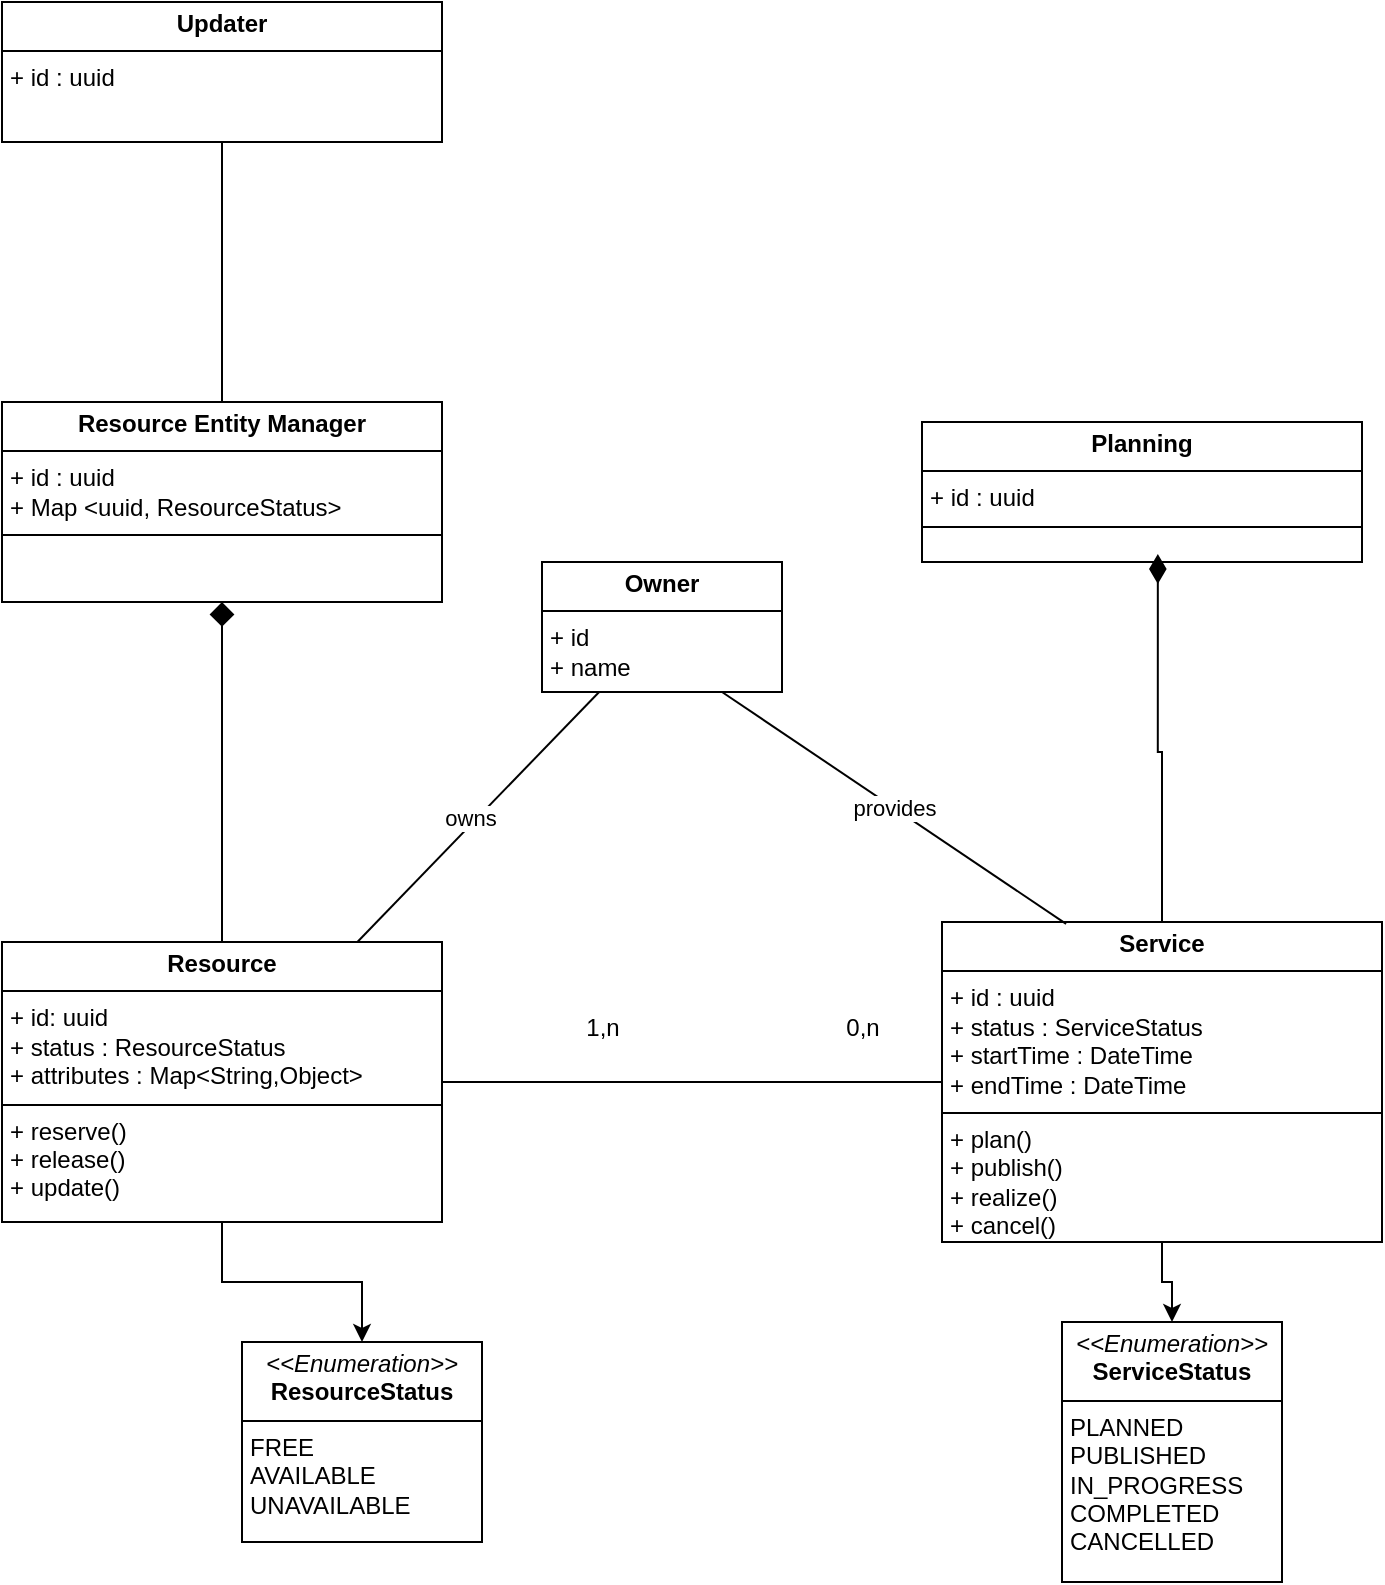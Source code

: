 <?xml version="1.0" encoding="UTF-8"?>
<mxfile version="26.0.2">
  <diagram id="CMmS5HB2HpZhKYfyMOf1" name="ClassTechnique">
    <mxGraphModel dx="1261" dy="655" grid="1" gridSize="10" guides="1" tooltips="1" connect="1" arrows="1" fold="1" page="1" pageScale="1" pageWidth="827" pageHeight="1169" math="0" shadow="0">
      <root>
        <mxCell id="0" />
        <mxCell id="1" parent="0" />
        <mxCell id="hfWuAYVdRMKQXp8d_ivd-12" style="edgeStyle=orthogonalEdgeStyle;rounded=0;orthogonalLoop=1;jettySize=auto;html=1;exitX=0.5;exitY=1;exitDx=0;exitDy=0;entryX=0.5;entryY=0;entryDx=0;entryDy=0;" parent="1" source="hfWuAYVdRMKQXp8d_ivd-14" target="hfWuAYVdRMKQXp8d_ivd-17" edge="1">
          <mxGeometry relative="1" as="geometry" />
        </mxCell>
        <mxCell id="hfWuAYVdRMKQXp8d_ivd-13" style="edgeStyle=orthogonalEdgeStyle;rounded=0;orthogonalLoop=1;jettySize=auto;html=1;exitX=1;exitY=0.5;exitDx=0;exitDy=0;endArrow=none;endFill=0;" parent="1" source="hfWuAYVdRMKQXp8d_ivd-14" target="hfWuAYVdRMKQXp8d_ivd-16" edge="1">
          <mxGeometry relative="1" as="geometry" />
        </mxCell>
        <mxCell id="hfWuAYVdRMKQXp8d_ivd-14" value="&lt;p style=&quot;margin:0px;margin-top:4px;text-align:center;&quot;&gt;&lt;b&gt;Resource&lt;/b&gt;&lt;/p&gt;&lt;hr size=&quot;1&quot; style=&quot;border-style:solid;&quot;&gt;&lt;p style=&quot;margin:0px;margin-left:4px;&quot;&gt;+ id: uuid&lt;/p&gt;&lt;p style=&quot;margin:0px;margin-left:4px;&quot;&gt;+ status : ResourceStatus&amp;nbsp;&lt;/p&gt;&lt;p style=&quot;margin:0px;margin-left:4px;&quot;&gt;+ attributes : Map&amp;lt;String,Object&amp;gt;&lt;span style=&quot;background-color: initial;&quot;&gt;&amp;nbsp;&lt;/span&gt;&lt;/p&gt;&lt;hr size=&quot;1&quot; style=&quot;border-style:solid;&quot;&gt;&lt;p style=&quot;margin:0px;margin-left:4px;&quot;&gt;+&amp;nbsp;&lt;span style=&quot;background-color: initial;&quot;&gt;reserve()&lt;/span&gt;&lt;/p&gt;&lt;p style=&quot;margin:0px;margin-left:4px;&quot;&gt;+ release()&lt;/p&gt;&lt;p style=&quot;margin:0px;margin-left:4px;&quot;&gt;+ update()&lt;/p&gt;" style="verticalAlign=top;align=left;overflow=fill;html=1;whiteSpace=wrap;rounded=0;" parent="1" vertex="1">
          <mxGeometry x="60" y="560" width="220" height="140" as="geometry" />
        </mxCell>
        <mxCell id="hfWuAYVdRMKQXp8d_ivd-15" style="edgeStyle=orthogonalEdgeStyle;rounded=0;orthogonalLoop=1;jettySize=auto;html=1;exitX=0.5;exitY=1;exitDx=0;exitDy=0;entryX=0.5;entryY=0;entryDx=0;entryDy=0;" parent="1" source="hfWuAYVdRMKQXp8d_ivd-16" target="hfWuAYVdRMKQXp8d_ivd-18" edge="1">
          <mxGeometry relative="1" as="geometry" />
        </mxCell>
        <mxCell id="hfWuAYVdRMKQXp8d_ivd-16" value="&lt;p style=&quot;margin:0px;margin-top:4px;text-align:center;&quot;&gt;&lt;b&gt;Service&lt;/b&gt;&lt;/p&gt;&lt;hr size=&quot;1&quot; style=&quot;border-style:solid;&quot;&gt;&lt;p style=&quot;margin:0px;margin-left:4px;&quot;&gt;+&amp;nbsp;&lt;span style=&quot;background-color: initial;&quot;&gt;id : uuid&lt;/span&gt;&lt;/p&gt;&lt;p style=&quot;margin:0px;margin-left:4px;&quot;&gt;+ status :&amp;nbsp;ServiceStatus&lt;/p&gt;&lt;p style=&quot;margin:0px;margin-left:4px;&quot;&gt;+ startTime :&amp;nbsp;&lt;span style=&quot;background-color: initial;&quot;&gt;DateTime&lt;/span&gt;&lt;/p&gt;&lt;p style=&quot;margin:0px;margin-left:4px;&quot;&gt;+ endTime :&amp;nbsp;&lt;span style=&quot;background-color: initial;&quot;&gt;DateTime&lt;/span&gt;&lt;/p&gt;&lt;hr size=&quot;1&quot; style=&quot;border-style:solid;&quot;&gt;&lt;p style=&quot;margin:0px;margin-left:4px;&quot;&gt;+ plan()&lt;/p&gt;&lt;p style=&quot;margin:0px;margin-left:4px;&quot;&gt;+ publish()&lt;/p&gt;&lt;p style=&quot;margin:0px;margin-left:4px;&quot;&gt;+ realize()&lt;/p&gt;&lt;p style=&quot;margin:0px;margin-left:4px;&quot;&gt;+ cancel()&lt;/p&gt;" style="verticalAlign=top;align=left;overflow=fill;html=1;whiteSpace=wrap;rounded=0;" parent="1" vertex="1">
          <mxGeometry x="530" y="550" width="220" height="160" as="geometry" />
        </mxCell>
        <mxCell id="hfWuAYVdRMKQXp8d_ivd-17" value="&lt;p style=&quot;margin:0px;margin-top:4px;text-align:center;&quot;&gt;&lt;i&gt;&amp;lt;&amp;lt;Enumeration&amp;gt;&amp;gt;&lt;/i&gt;&lt;br&gt;&lt;b&gt;ResourceStatus&lt;/b&gt;&lt;/p&gt;&lt;hr size=&quot;1&quot; style=&quot;border-style:solid;&quot;&gt;&lt;p style=&quot;margin:0px;margin-left:4px;&quot;&gt;FREE&lt;/p&gt;&lt;p style=&quot;margin:0px;margin-left:4px;&quot;&gt;AVAILABLE&lt;/p&gt;&lt;p style=&quot;margin:0px;margin-left:4px;&quot;&gt;&lt;span style=&quot;background-color: initial;&quot;&gt;UNAVAILABLE&lt;/span&gt;&lt;/p&gt;&lt;p style=&quot;margin:0px;margin-left:4px;&quot;&gt;&lt;br&gt;&lt;/p&gt;" style="verticalAlign=top;align=left;overflow=fill;html=1;whiteSpace=wrap;rounded=0;" parent="1" vertex="1">
          <mxGeometry x="180" y="760" width="120" height="100" as="geometry" />
        </mxCell>
        <mxCell id="hfWuAYVdRMKQXp8d_ivd-18" value="&lt;p style=&quot;margin:0px;margin-top:4px;text-align:center;&quot;&gt;&lt;i&gt;&amp;lt;&amp;lt;Enumeration&amp;gt;&amp;gt;&lt;/i&gt;&lt;br&gt;&lt;b&gt;ServiceStatus&lt;/b&gt;&lt;/p&gt;&lt;hr size=&quot;1&quot; style=&quot;border-style:solid;&quot;&gt;&lt;p style=&quot;margin: 0px 0px 0px 4px;&quot;&gt;PLANNED&lt;/p&gt;&lt;p style=&quot;margin: 0px 0px 0px 4px;&quot;&gt;PUBLISHED&lt;/p&gt;&lt;p style=&quot;margin: 0px 0px 0px 4px;&quot;&gt;IN_PROGRESS&lt;/p&gt;&lt;p style=&quot;margin: 0px 0px 0px 4px;&quot;&gt;COMPLETED&lt;/p&gt;&lt;p style=&quot;margin: 0px 0px 0px 4px;&quot;&gt;CANCELLED&lt;/p&gt;&lt;p style=&quot;margin:0px;margin-left:4px;&quot;&gt;&lt;br&gt;&lt;/p&gt;" style="verticalAlign=top;align=left;overflow=fill;html=1;whiteSpace=wrap;rounded=0;" parent="1" vertex="1">
          <mxGeometry x="590" y="750" width="110" height="130" as="geometry" />
        </mxCell>
        <mxCell id="hfWuAYVdRMKQXp8d_ivd-19" style="rounded=0;orthogonalLoop=1;jettySize=auto;html=1;endArrow=none;endFill=0;" parent="1" source="hfWuAYVdRMKQXp8d_ivd-20" target="hfWuAYVdRMKQXp8d_ivd-14" edge="1">
          <mxGeometry relative="1" as="geometry" />
        </mxCell>
        <mxCell id="IaC5Q2AC5j1MylErtVJd-1" value="owns" style="edgeLabel;html=1;align=center;verticalAlign=middle;resizable=0;points=[];" parent="hfWuAYVdRMKQXp8d_ivd-19" vertex="1" connectable="0">
          <mxGeometry x="0.041" y="-3" relative="1" as="geometry">
            <mxPoint as="offset" />
          </mxGeometry>
        </mxCell>
        <mxCell id="hfWuAYVdRMKQXp8d_ivd-20" value="&lt;p style=&quot;margin:0px;margin-top:4px;text-align:center;&quot;&gt;&lt;b&gt;Owner&lt;/b&gt;&lt;/p&gt;&lt;hr size=&quot;1&quot; style=&quot;border-style:solid;&quot;&gt;&lt;p style=&quot;margin:0px;margin-left:4px;&quot;&gt;+ id&lt;/p&gt;&lt;p style=&quot;margin:0px;margin-left:4px;&quot;&gt;+ name&lt;/p&gt;" style="verticalAlign=top;align=left;overflow=fill;html=1;whiteSpace=wrap;rounded=0;" parent="1" vertex="1">
          <mxGeometry x="330" y="370" width="120" height="65" as="geometry" />
        </mxCell>
        <mxCell id="hfWuAYVdRMKQXp8d_ivd-21" value="0,n" style="text;html=1;align=center;verticalAlign=middle;resizable=0;points=[];autosize=1;strokeColor=none;fillColor=none;rounded=0;" parent="1" vertex="1">
          <mxGeometry x="470" y="588" width="40" height="30" as="geometry" />
        </mxCell>
        <mxCell id="hfWuAYVdRMKQXp8d_ivd-22" value="1,n" style="text;html=1;align=center;verticalAlign=middle;resizable=0;points=[];autosize=1;strokeColor=none;fillColor=none;rounded=0;" parent="1" vertex="1">
          <mxGeometry x="340" y="588" width="40" height="30" as="geometry" />
        </mxCell>
        <mxCell id="hfWuAYVdRMKQXp8d_ivd-25" value="&lt;p style=&quot;margin:0px;margin-top:4px;text-align:center;&quot;&gt;&lt;b&gt;Planning&lt;/b&gt;&lt;/p&gt;&lt;hr size=&quot;1&quot; style=&quot;border-style:solid;&quot;&gt;&lt;p style=&quot;margin:0px;margin-left:4px;&quot;&gt;+&amp;nbsp;&lt;span style=&quot;background-color: initial;&quot;&gt;id : uuid&lt;/span&gt;&lt;/p&gt;&lt;hr size=&quot;1&quot; style=&quot;border-style:solid;&quot;&gt;&lt;p style=&quot;margin:0px;margin-left:4px;&quot;&gt;&lt;br&gt;&lt;/p&gt;" style="verticalAlign=top;align=left;overflow=fill;html=1;whiteSpace=wrap;rounded=0;" parent="1" vertex="1">
          <mxGeometry x="520" y="300" width="220" height="70" as="geometry" />
        </mxCell>
        <mxCell id="hfWuAYVdRMKQXp8d_ivd-26" style="edgeStyle=orthogonalEdgeStyle;rounded=0;orthogonalLoop=1;jettySize=auto;html=1;exitX=0.5;exitY=0;exitDx=0;exitDy=0;endArrow=diamondThin;endFill=1;endSize=12;entryX=0.536;entryY=0.943;entryDx=0;entryDy=0;entryPerimeter=0;" parent="1" source="hfWuAYVdRMKQXp8d_ivd-16" target="hfWuAYVdRMKQXp8d_ivd-25" edge="1">
          <mxGeometry relative="1" as="geometry">
            <mxPoint x="460" y="254" as="targetPoint" />
          </mxGeometry>
        </mxCell>
        <mxCell id="_E3gfASY5r0AdtFUh_9k-1" value="&lt;p style=&quot;margin:0px;margin-top:4px;text-align:center;&quot;&gt;&lt;b&gt;Resource Entity Manager&lt;/b&gt;&lt;/p&gt;&lt;hr size=&quot;1&quot; style=&quot;border-style:solid;&quot;&gt;&lt;p style=&quot;margin:0px;margin-left:4px;&quot;&gt;+&amp;nbsp;&lt;span style=&quot;background-color: initial;&quot;&gt;id : uuid&lt;/span&gt;&lt;/p&gt;&lt;p style=&quot;margin:0px;margin-left:4px;&quot;&gt;&lt;span style=&quot;background-color: initial;&quot;&gt;+ Map &amp;lt;uuid, ResourceStatus&amp;gt;&lt;/span&gt;&lt;/p&gt;&lt;hr size=&quot;1&quot; style=&quot;border-style:solid;&quot;&gt;&lt;p style=&quot;margin:0px;margin-left:4px;&quot;&gt;&lt;br&gt;&lt;/p&gt;" style="verticalAlign=top;align=left;overflow=fill;html=1;whiteSpace=wrap;rounded=0;" parent="1" vertex="1">
          <mxGeometry x="60" y="290" width="220" height="100" as="geometry" />
        </mxCell>
        <mxCell id="_E3gfASY5r0AdtFUh_9k-2" value="&lt;p style=&quot;margin:0px;margin-top:4px;text-align:center;&quot;&gt;&lt;b&gt;Updater&lt;/b&gt;&lt;/p&gt;&lt;hr size=&quot;1&quot; style=&quot;border-style:solid;&quot;&gt;&lt;p style=&quot;margin:0px;margin-left:4px;&quot;&gt;+&amp;nbsp;&lt;span style=&quot;background-color: initial;&quot;&gt;id : uuid&lt;/span&gt;&lt;/p&gt;&lt;p style=&quot;margin:0px;margin-left:4px;&quot;&gt;&lt;br&gt;&lt;/p&gt;" style="verticalAlign=top;align=left;overflow=fill;html=1;whiteSpace=wrap;rounded=0;" parent="1" vertex="1">
          <mxGeometry x="60" y="90" width="220" height="70" as="geometry" />
        </mxCell>
        <mxCell id="_E3gfASY5r0AdtFUh_9k-4" value="" style="endArrow=diamond;html=1;rounded=0;entryX=0.5;entryY=1;entryDx=0;entryDy=0;exitX=0.5;exitY=0;exitDx=0;exitDy=0;endFill=1;endSize=10;" parent="1" source="hfWuAYVdRMKQXp8d_ivd-14" target="_E3gfASY5r0AdtFUh_9k-1" edge="1">
          <mxGeometry width="50" height="50" relative="1" as="geometry">
            <mxPoint x="250" y="480" as="sourcePoint" />
            <mxPoint x="300" y="430" as="targetPoint" />
            <Array as="points">
              <mxPoint x="170" y="460" />
            </Array>
          </mxGeometry>
        </mxCell>
        <mxCell id="_E3gfASY5r0AdtFUh_9k-5" value="" style="endArrow=none;html=1;rounded=0;exitX=0.5;exitY=0;exitDx=0;exitDy=0;entryX=0.5;entryY=1;entryDx=0;entryDy=0;" parent="1" source="_E3gfASY5r0AdtFUh_9k-1" target="_E3gfASY5r0AdtFUh_9k-2" edge="1">
          <mxGeometry width="50" height="50" relative="1" as="geometry">
            <mxPoint x="250" y="480" as="sourcePoint" />
            <mxPoint x="300" y="430" as="targetPoint" />
            <Array as="points">
              <mxPoint x="170" y="205" />
            </Array>
          </mxGeometry>
        </mxCell>
        <mxCell id="IaC5Q2AC5j1MylErtVJd-2" value="provides" style="rounded=0;orthogonalLoop=1;jettySize=auto;html=1;endArrow=none;endFill=0;entryX=0.282;entryY=0.006;entryDx=0;entryDy=0;entryPerimeter=0;exitX=0.75;exitY=1;exitDx=0;exitDy=0;" parent="1" source="hfWuAYVdRMKQXp8d_ivd-20" target="hfWuAYVdRMKQXp8d_ivd-16" edge="1">
          <mxGeometry relative="1" as="geometry">
            <mxPoint x="365" y="435" as="sourcePoint" />
            <mxPoint x="260" y="560" as="targetPoint" />
          </mxGeometry>
        </mxCell>
      </root>
    </mxGraphModel>
  </diagram>
</mxfile>
